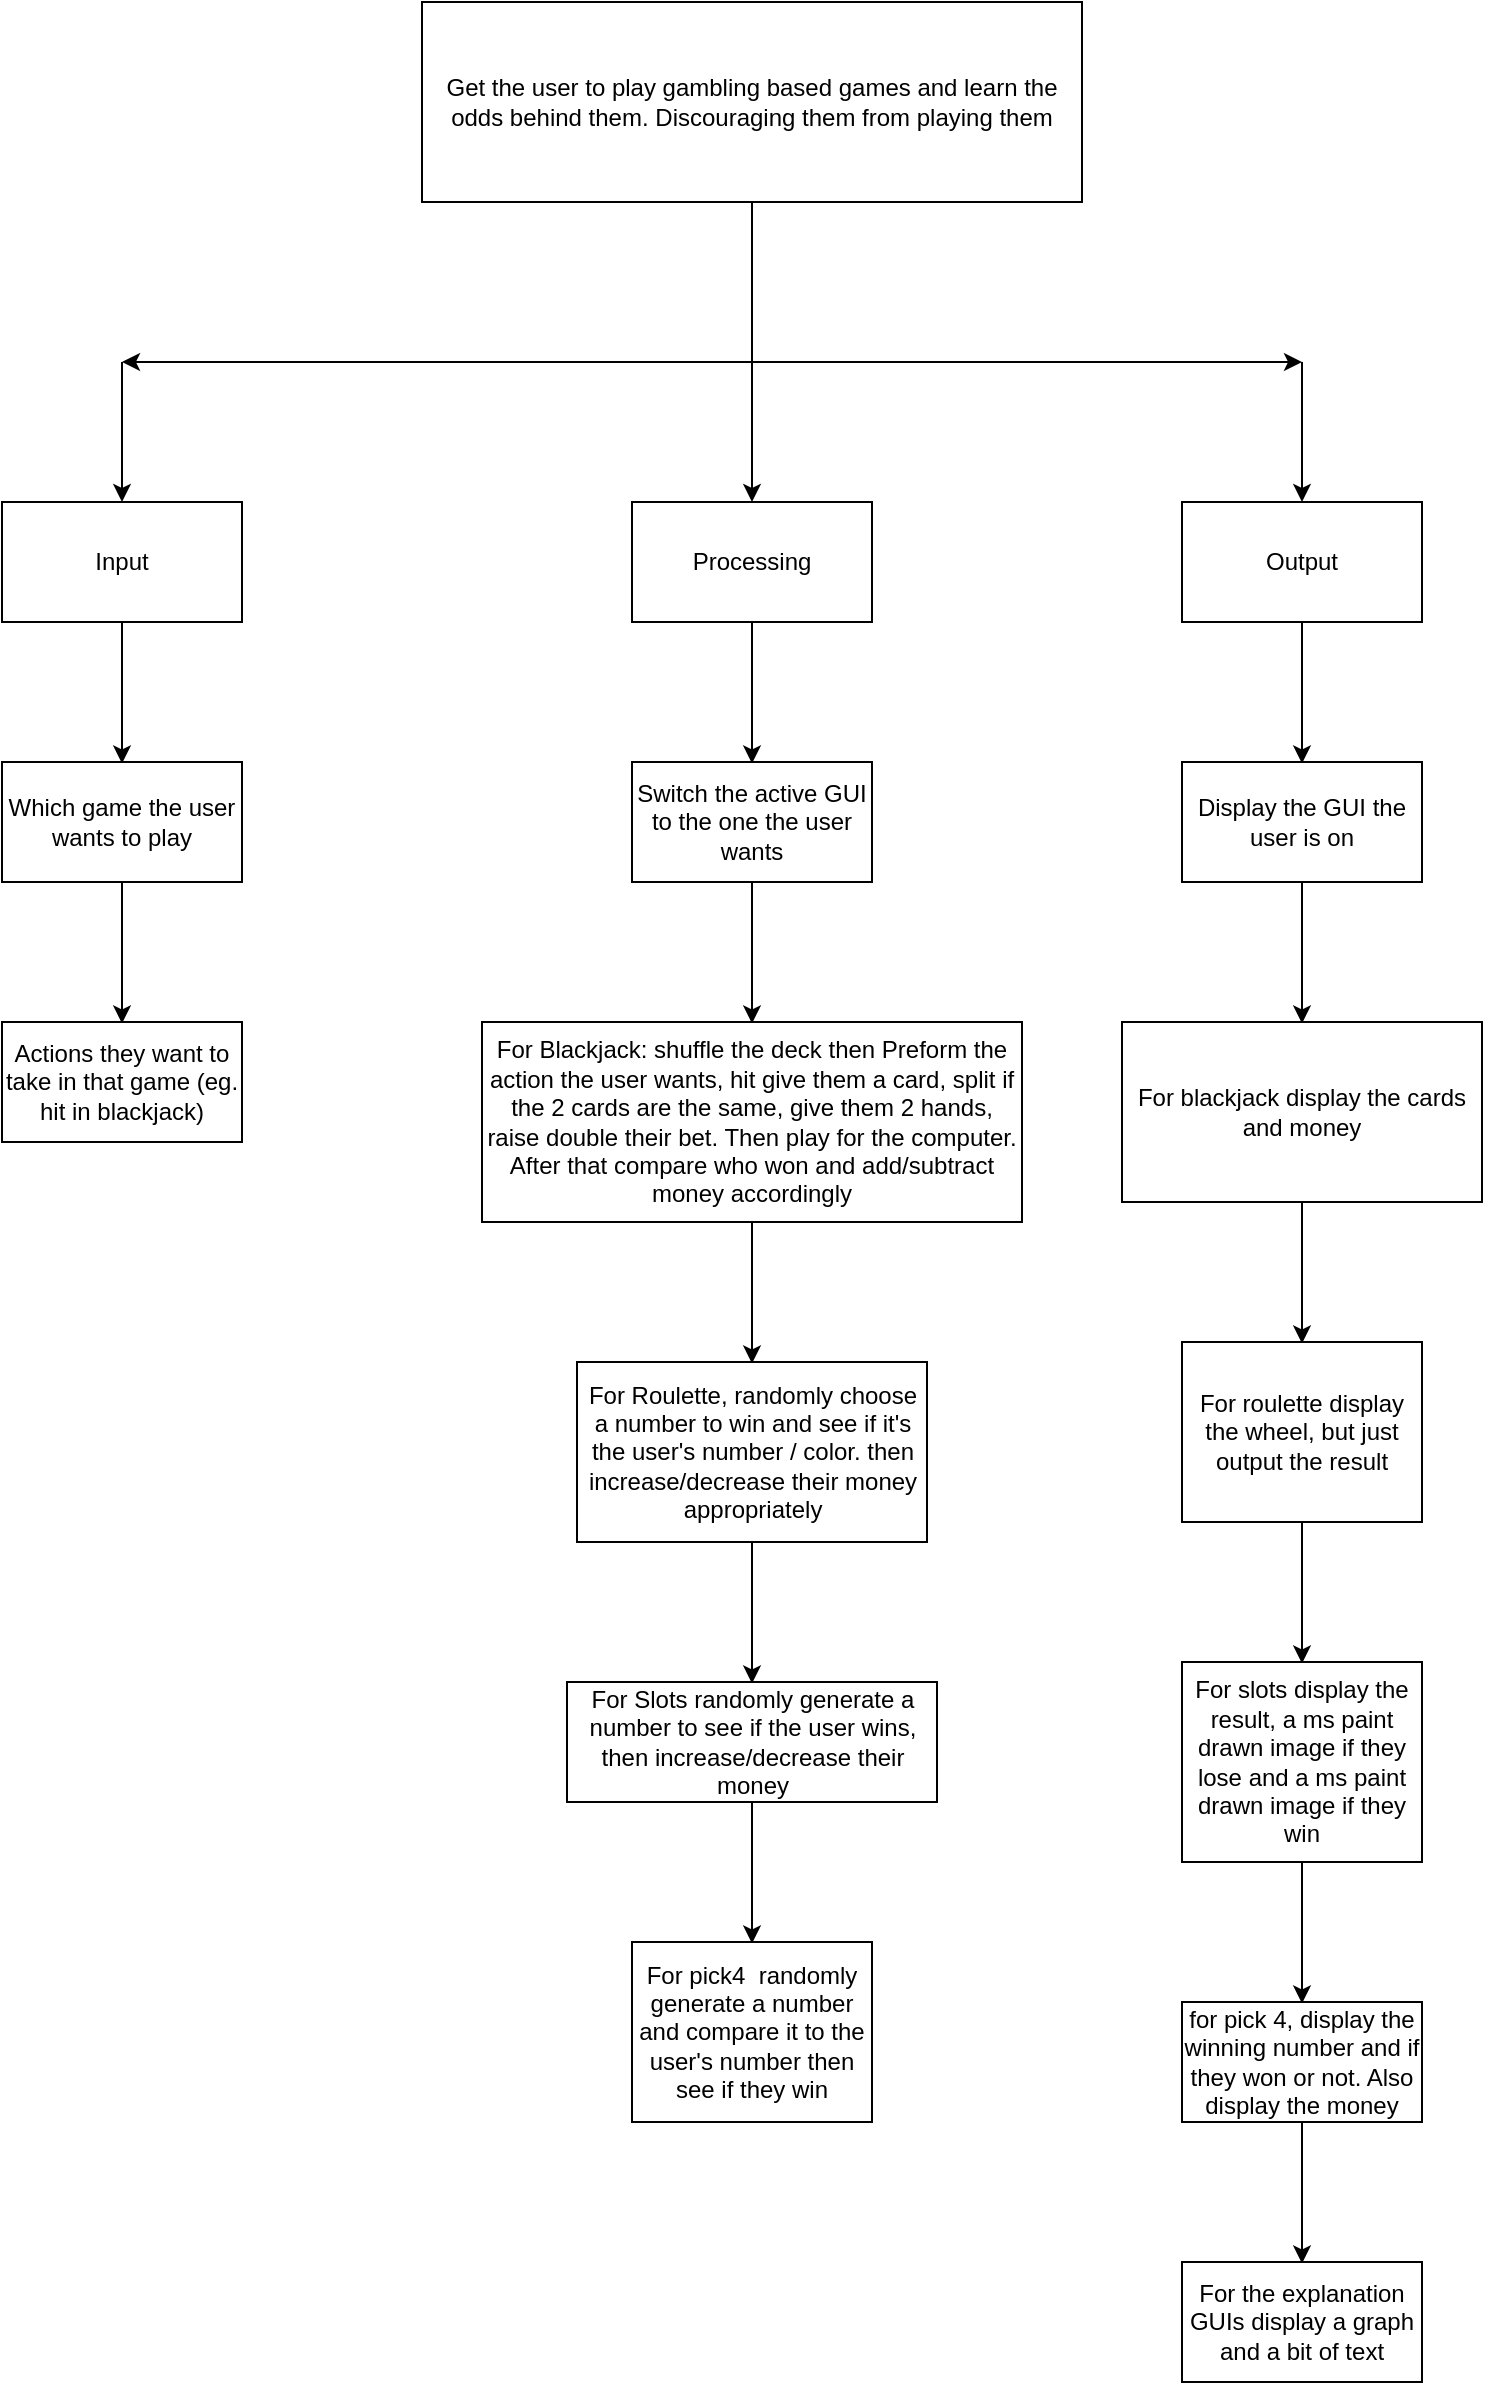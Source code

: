 <mxfile version="21.6.8" type="google">
  <diagram name="Main" id="u2j1PxCCSfBL0KVfQDct">
    <mxGraphModel grid="1" page="1" gridSize="10" guides="1" tooltips="1" connect="1" arrows="1" fold="1" pageScale="1" pageWidth="1000" pageHeight="1400" math="0" shadow="0">
      <root>
        <mxCell id="0" />
        <mxCell id="1" parent="0" />
        <mxCell id="i4z88d97-u1cmz-Q-os1-1" value="Get the user to play gambling based games and learn the odds behind them. Discouraging them from playing them" style="rounded=0;whiteSpace=wrap;html=1;" vertex="1" parent="1">
          <mxGeometry x="310" y="60" width="330" height="100" as="geometry" />
        </mxCell>
        <mxCell id="i4z88d97-u1cmz-Q-os1-4" value="" style="endArrow=classic;html=1;rounded=0;" edge="1" parent="1" source="i4z88d97-u1cmz-Q-os1-1">
          <mxGeometry width="50" height="50" relative="1" as="geometry">
            <mxPoint x="475" y="210" as="sourcePoint" />
            <mxPoint x="475" y="310" as="targetPoint" />
          </mxGeometry>
        </mxCell>
        <mxCell id="i4z88d97-u1cmz-Q-os1-5" value="" style="endArrow=classic;html=1;rounded=0;" edge="1" parent="1">
          <mxGeometry width="50" height="50" relative="1" as="geometry">
            <mxPoint x="470" y="240" as="sourcePoint" />
            <mxPoint x="750" y="240" as="targetPoint" />
          </mxGeometry>
        </mxCell>
        <mxCell id="i4z88d97-u1cmz-Q-os1-6" value="" style="endArrow=classic;html=1;rounded=0;" edge="1" parent="1">
          <mxGeometry width="50" height="50" relative="1" as="geometry">
            <mxPoint x="480" y="240" as="sourcePoint" />
            <mxPoint x="160" y="240" as="targetPoint" />
          </mxGeometry>
        </mxCell>
        <mxCell id="i4z88d97-u1cmz-Q-os1-7" value="" style="endArrow=classic;html=1;rounded=0;" edge="1" parent="1">
          <mxGeometry width="50" height="50" relative="1" as="geometry">
            <mxPoint x="160" y="240" as="sourcePoint" />
            <mxPoint x="160" y="310" as="targetPoint" />
          </mxGeometry>
        </mxCell>
        <mxCell id="i4z88d97-u1cmz-Q-os1-9" value="" style="endArrow=classic;html=1;rounded=0;" edge="1" parent="1">
          <mxGeometry width="50" height="50" relative="1" as="geometry">
            <mxPoint x="750" y="240" as="sourcePoint" />
            <mxPoint x="750" y="310" as="targetPoint" />
          </mxGeometry>
        </mxCell>
        <mxCell id="i4z88d97-u1cmz-Q-os1-10" value="Input" style="rounded=0;whiteSpace=wrap;html=1;" vertex="1" parent="1">
          <mxGeometry x="100" y="310" width="120" height="60" as="geometry" />
        </mxCell>
        <mxCell id="i4z88d97-u1cmz-Q-os1-11" value="Processing" style="rounded=0;whiteSpace=wrap;html=1;" vertex="1" parent="1">
          <mxGeometry x="415" y="310" width="120" height="60" as="geometry" />
        </mxCell>
        <mxCell id="i4z88d97-u1cmz-Q-os1-12" value="Output" style="rounded=0;whiteSpace=wrap;html=1;" vertex="1" parent="1">
          <mxGeometry x="690" y="310" width="120" height="60" as="geometry" />
        </mxCell>
        <mxCell id="i4z88d97-u1cmz-Q-os1-14" value="" style="endArrow=classic;html=1;rounded=0;" edge="1" parent="1" source="i4z88d97-u1cmz-Q-os1-10">
          <mxGeometry width="50" height="50" relative="1" as="geometry">
            <mxPoint x="160" y="420" as="sourcePoint" />
            <mxPoint x="160" y="440.711" as="targetPoint" />
          </mxGeometry>
        </mxCell>
        <mxCell id="i4z88d97-u1cmz-Q-os1-15" value="Which game the user wants to play" style="rounded=0;whiteSpace=wrap;html=1;" vertex="1" parent="1">
          <mxGeometry x="100" y="440" width="120" height="60" as="geometry" />
        </mxCell>
        <mxCell id="i4z88d97-u1cmz-Q-os1-16" value="" style="endArrow=classic;html=1;rounded=0;" edge="1" parent="1" source="i4z88d97-u1cmz-Q-os1-15">
          <mxGeometry width="50" height="50" relative="1" as="geometry">
            <mxPoint x="160" y="550" as="sourcePoint" />
            <mxPoint x="160" y="570.711" as="targetPoint" />
          </mxGeometry>
        </mxCell>
        <mxCell id="i4z88d97-u1cmz-Q-os1-17" value="Actions they want to take in that game (eg. hit in blackjack)" style="rounded=0;whiteSpace=wrap;html=1;" vertex="1" parent="1">
          <mxGeometry x="100" y="570" width="120" height="60" as="geometry" />
        </mxCell>
        <mxCell id="i4z88d97-u1cmz-Q-os1-18" value="" style="endArrow=classic;html=1;rounded=0;" edge="1" parent="1" source="i4z88d97-u1cmz-Q-os1-11">
          <mxGeometry width="50" height="50" relative="1" as="geometry">
            <mxPoint x="475" y="420" as="sourcePoint" />
            <mxPoint x="475" y="440.711" as="targetPoint" />
          </mxGeometry>
        </mxCell>
        <mxCell id="i4z88d97-u1cmz-Q-os1-19" value="Switch the active GUI to the one the user wants" style="rounded=0;whiteSpace=wrap;html=1;" vertex="1" parent="1">
          <mxGeometry x="415" y="440" width="120" height="60" as="geometry" />
        </mxCell>
        <mxCell id="i4z88d97-u1cmz-Q-os1-21" value="" style="endArrow=classic;html=1;rounded=0;" edge="1" parent="1" source="i4z88d97-u1cmz-Q-os1-19">
          <mxGeometry width="50" height="50" relative="1" as="geometry">
            <mxPoint x="475" y="550" as="sourcePoint" />
            <mxPoint x="475" y="570.711" as="targetPoint" />
          </mxGeometry>
        </mxCell>
        <mxCell id="i4z88d97-u1cmz-Q-os1-22" value="For Blackjack: shuffle the deck then Preform the action the user wants, hit give them a card, split if the 2 cards are the same, give them 2 hands, raise double their bet. Then play for the computer. After that compare who won and add/subtract money accordingly" style="rounded=0;whiteSpace=wrap;html=1;" vertex="1" parent="1">
          <mxGeometry x="340" y="570" width="270" height="100" as="geometry" />
        </mxCell>
        <mxCell id="i4z88d97-u1cmz-Q-os1-23" value="" style="endArrow=classic;html=1;rounded=0;" edge="1" parent="1" source="i4z88d97-u1cmz-Q-os1-12">
          <mxGeometry width="50" height="50" relative="1" as="geometry">
            <mxPoint x="750" y="420" as="sourcePoint" />
            <mxPoint x="750" y="440.711" as="targetPoint" />
          </mxGeometry>
        </mxCell>
        <mxCell id="i4z88d97-u1cmz-Q-os1-25" value="" style="endArrow=classic;html=1;rounded=0;" edge="1" parent="1" source="i4z88d97-u1cmz-Q-os1-22">
          <mxGeometry width="50" height="50" relative="1" as="geometry">
            <mxPoint x="475" y="720" as="sourcePoint" />
            <mxPoint x="475" y="740.711" as="targetPoint" />
          </mxGeometry>
        </mxCell>
        <mxCell id="i4z88d97-u1cmz-Q-os1-26" value="For Roulette, randomly choose a number to win and see if it&#39;s the user&#39;s number / color. then increase/decrease their money appropriately" style="rounded=0;whiteSpace=wrap;html=1;" vertex="1" parent="1">
          <mxGeometry x="387.5" y="740" width="175" height="90" as="geometry" />
        </mxCell>
        <mxCell id="i4z88d97-u1cmz-Q-os1-27" value="" style="endArrow=classic;html=1;rounded=0;" edge="1" parent="1" source="i4z88d97-u1cmz-Q-os1-26">
          <mxGeometry width="50" height="50" relative="1" as="geometry">
            <mxPoint x="475" y="880" as="sourcePoint" />
            <mxPoint x="475" y="900.711" as="targetPoint" />
          </mxGeometry>
        </mxCell>
        <mxCell id="i4z88d97-u1cmz-Q-os1-28" value="For Slots randomly generate a number to see if the user wins, then increase/decrease their money" style="rounded=0;whiteSpace=wrap;html=1;" vertex="1" parent="1">
          <mxGeometry x="382.5" y="900" width="185" height="60" as="geometry" />
        </mxCell>
        <mxCell id="i4z88d97-u1cmz-Q-os1-29" value="" style="endArrow=classic;html=1;rounded=0;" edge="1" parent="1" source="i4z88d97-u1cmz-Q-os1-28">
          <mxGeometry width="50" height="50" relative="1" as="geometry">
            <mxPoint x="475" y="1010" as="sourcePoint" />
            <mxPoint x="475" y="1030.711" as="targetPoint" />
          </mxGeometry>
        </mxCell>
        <mxCell id="i4z88d97-u1cmz-Q-os1-30" value="For pick4&amp;nbsp; randomly generate a number and compare it to the user&#39;s number then see if they win" style="rounded=0;whiteSpace=wrap;html=1;" vertex="1" parent="1">
          <mxGeometry x="415" y="1030" width="120" height="90" as="geometry" />
        </mxCell>
        <mxCell id="i4z88d97-u1cmz-Q-os1-31" value="Display the GUI the user is on" style="rounded=0;whiteSpace=wrap;html=1;" vertex="1" parent="1">
          <mxGeometry x="690" y="440" width="120" height="60" as="geometry" />
        </mxCell>
        <mxCell id="i4z88d97-u1cmz-Q-os1-32" value="" style="endArrow=classic;html=1;rounded=0;" edge="1" parent="1" source="i4z88d97-u1cmz-Q-os1-31">
          <mxGeometry width="50" height="50" relative="1" as="geometry">
            <mxPoint x="750" y="550" as="sourcePoint" />
            <mxPoint x="750" y="570.711" as="targetPoint" />
          </mxGeometry>
        </mxCell>
        <mxCell id="i4z88d97-u1cmz-Q-os1-33" value="For blackjack display the cards and money" style="rounded=0;whiteSpace=wrap;html=1;" vertex="1" parent="1">
          <mxGeometry x="660" y="570" width="180" height="90" as="geometry" />
        </mxCell>
        <mxCell id="i4z88d97-u1cmz-Q-os1-34" value="" style="endArrow=classic;html=1;rounded=0;" edge="1" parent="1" source="i4z88d97-u1cmz-Q-os1-33">
          <mxGeometry width="50" height="50" relative="1" as="geometry">
            <mxPoint x="750" y="710" as="sourcePoint" />
            <mxPoint x="750" y="730.711" as="targetPoint" />
          </mxGeometry>
        </mxCell>
        <mxCell id="i4z88d97-u1cmz-Q-os1-35" value="For roulette display the wheel, but just output the result" style="rounded=0;whiteSpace=wrap;html=1;" vertex="1" parent="1">
          <mxGeometry x="690" y="730" width="120" height="90" as="geometry" />
        </mxCell>
        <mxCell id="i4z88d97-u1cmz-Q-os1-36" value="" style="endArrow=classic;html=1;rounded=0;" edge="1" parent="1" source="i4z88d97-u1cmz-Q-os1-35">
          <mxGeometry width="50" height="50" relative="1" as="geometry">
            <mxPoint x="750" y="870" as="sourcePoint" />
            <mxPoint x="750" y="890.711" as="targetPoint" />
          </mxGeometry>
        </mxCell>
        <mxCell id="i4z88d97-u1cmz-Q-os1-37" value="For slots display the result, a ms paint drawn image if they lose and a ms paint drawn image if they win" style="rounded=0;whiteSpace=wrap;html=1;" vertex="1" parent="1">
          <mxGeometry x="690" y="890" width="120" height="100" as="geometry" />
        </mxCell>
        <mxCell id="i4z88d97-u1cmz-Q-os1-38" value="" style="endArrow=classic;html=1;rounded=0;" edge="1" parent="1" source="i4z88d97-u1cmz-Q-os1-37">
          <mxGeometry width="50" height="50" relative="1" as="geometry">
            <mxPoint x="750" y="1040" as="sourcePoint" />
            <mxPoint x="750" y="1060.711" as="targetPoint" />
          </mxGeometry>
        </mxCell>
        <mxCell id="i4z88d97-u1cmz-Q-os1-39" value="for pick 4, display the winning number and if they won or not. Also display the money" style="rounded=0;whiteSpace=wrap;html=1;" vertex="1" parent="1">
          <mxGeometry x="690" y="1060" width="120" height="60" as="geometry" />
        </mxCell>
        <mxCell id="i4z88d97-u1cmz-Q-os1-40" value="" style="endArrow=classic;html=1;rounded=0;" edge="1" parent="1" source="i4z88d97-u1cmz-Q-os1-39">
          <mxGeometry width="50" height="50" relative="1" as="geometry">
            <mxPoint x="750" y="1170" as="sourcePoint" />
            <mxPoint x="750" y="1190.711" as="targetPoint" />
          </mxGeometry>
        </mxCell>
        <mxCell id="i4z88d97-u1cmz-Q-os1-41" value="For the explanation GUIs display a graph and a bit of text" style="rounded=0;whiteSpace=wrap;html=1;" vertex="1" parent="1">
          <mxGeometry x="690" y="1190" width="120" height="60" as="geometry" />
        </mxCell>
      </root>
    </mxGraphModel>
  </diagram>
</mxfile>
